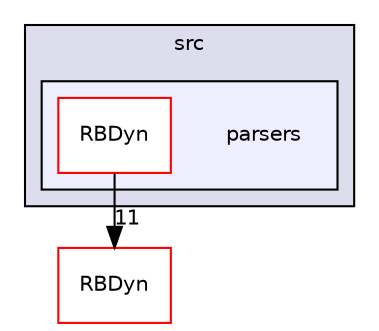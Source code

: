 digraph "src/parsers" {
  compound=true
  node [ fontsize="10", fontname="Helvetica"];
  edge [ labelfontsize="10", labelfontname="Helvetica"];
  subgraph clusterdir_68267d1309a1af8e8297ef4c3efbcdba {
    graph [ bgcolor="#ddddee", pencolor="black", label="src" fontname="Helvetica", fontsize="10", URL="dir_68267d1309a1af8e8297ef4c3efbcdba.html"]
  subgraph clusterdir_25205df789895db728d786a757b2675c {
    graph [ bgcolor="#eeeeff", pencolor="black", label="" URL="dir_25205df789895db728d786a757b2675c.html"];
    dir_25205df789895db728d786a757b2675c [shape=plaintext label="parsers"];
    dir_5d4996d05c2d4601ec9b60d0b9215ba6 [shape=box label="RBDyn" color="red" fillcolor="white" style="filled" URL="dir_5d4996d05c2d4601ec9b60d0b9215ba6.html"];
  }
  }
  dir_c8d2c55aee402461ce3a18ffcc64fcc4 [shape=box label="RBDyn" fillcolor="white" style="filled" color="red" URL="dir_c8d2c55aee402461ce3a18ffcc64fcc4.html"];
  dir_5d4996d05c2d4601ec9b60d0b9215ba6->dir_c8d2c55aee402461ce3a18ffcc64fcc4 [headlabel="11", labeldistance=1.5 headhref="dir_000002_000004.html"];
}
